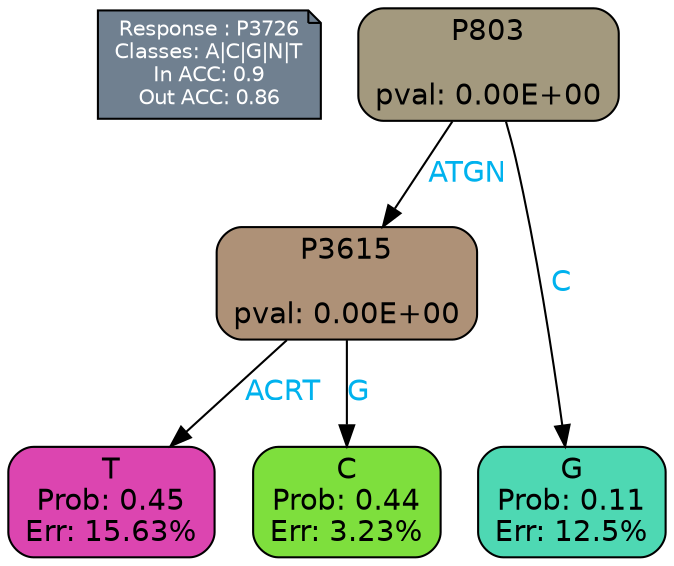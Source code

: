 digraph Tree {
node [shape=box, style="filled, rounded", color="black", fontname=helvetica] ;
graph [ranksep=equally, splines=polylines, bgcolor=transparent, dpi=600] ;
edge [fontname=helvetica] ;
LEGEND [label="Response : P3726
Classes: A|C|G|N|T
In ACC: 0.9
Out ACC: 0.86
",shape=note,align=left,style=filled,fillcolor="slategray",fontcolor="white",fontsize=10];1 [label="P803

pval: 0.00E+00", fillcolor="#a3997e"] ;
2 [label="P3615

pval: 0.00E+00", fillcolor="#ae9177"] ;
3 [label="T
Prob: 0.45
Err: 15.63%", fillcolor="#dc45b0"] ;
4 [label="C
Prob: 0.44
Err: 3.23%", fillcolor="#7edf3d"] ;
5 [label="G
Prob: 0.11
Err: 12.5%", fillcolor="#4ed8b3"] ;
1 -> 2 [label="ATGN",fontcolor=deepskyblue2] ;
1 -> 5 [label="C",fontcolor=deepskyblue2] ;
2 -> 3 [label="ACRT",fontcolor=deepskyblue2] ;
2 -> 4 [label="G",fontcolor=deepskyblue2] ;
{rank = same; 3;4;5;}{rank = same; LEGEND;1;}}